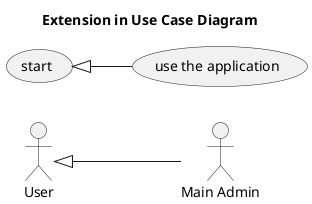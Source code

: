 @startuml

title Extension in Use Case Diagram

left to right direction

:User: as u
:Main Admin: as adm

(start) as st
(use the application) as use

u <|-- adm

st <|-- use

@enduml